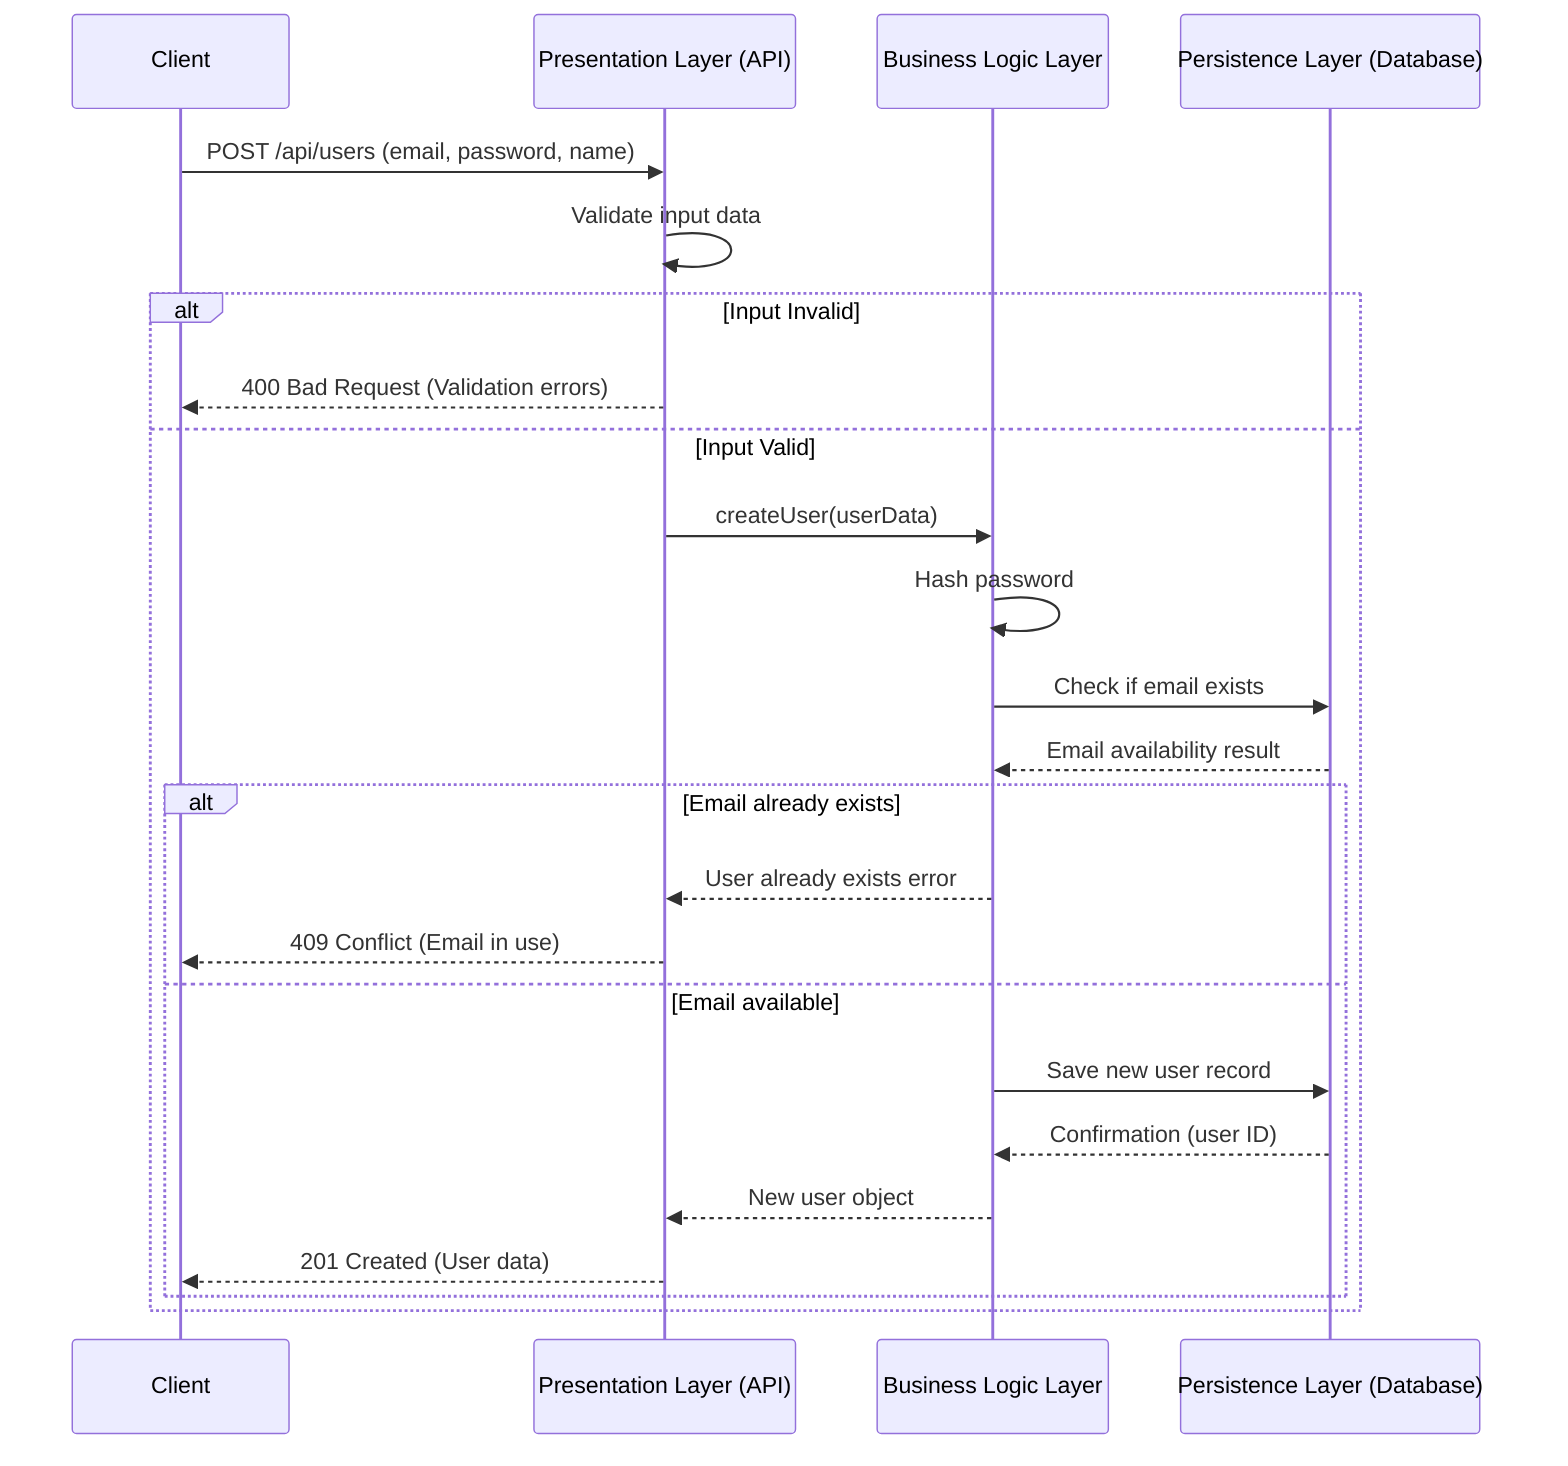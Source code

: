 sequenceDiagram
    participant Client
    participant API as Presentation Layer (API)
    participant UserService as Business Logic Layer
    participant DB as Persistence Layer (Database)
    
    Client->>API: POST /api/users (email, password, name)
    API->>API: Validate input data
    
    alt Input Invalid
        API-->>Client: 400 Bad Request (Validation errors)
    else Input Valid
        API->>UserService: createUser(userData)
        UserService->>UserService: Hash password
        UserService->>DB: Check if email exists
        DB-->>UserService: Email availability result
        
        alt Email already exists
            UserService-->>API: User already exists error
            API-->>Client: 409 Conflict (Email in use)
        else Email available
            UserService->>DB: Save new user record
            DB-->>UserService: Confirmation (user ID)
            UserService-->>API: New user object
            API-->>Client: 201 Created (User data)
        end
    end